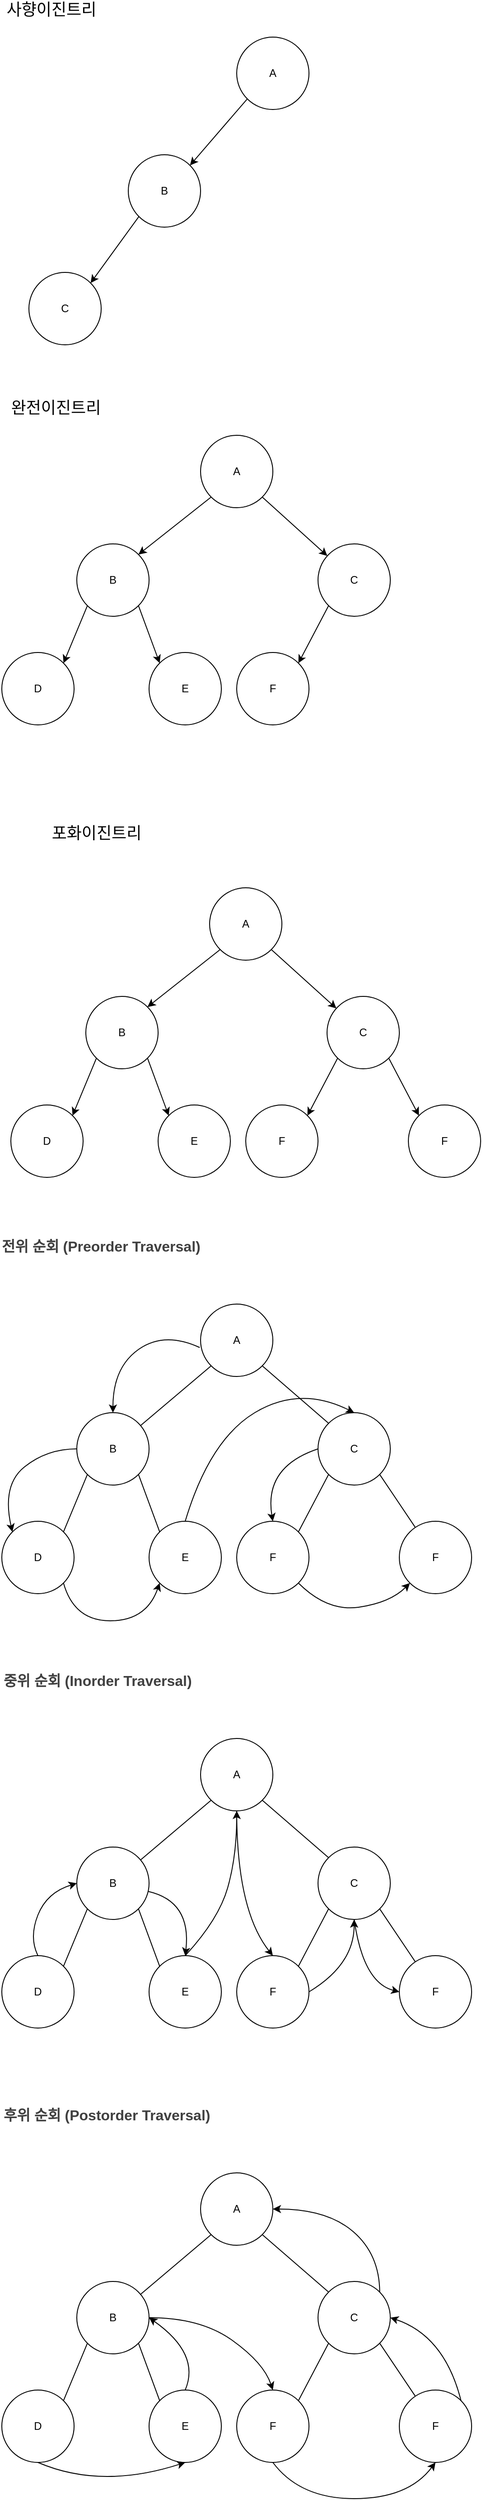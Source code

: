 <mxfile version="14.4.3" type="device"><diagram id="2rQoj_M6a8H4B2dlfiXq" name="페이지-1"><mxGraphModel dx="1185" dy="685" grid="1" gridSize="10" guides="1" tooltips="1" connect="1" arrows="1" fold="1" page="1" pageScale="1" pageWidth="1169" pageHeight="827" math="0" shadow="0"><root><mxCell id="0"/><mxCell id="1" parent="0"/><mxCell id="6jo7EXNDekc1ntAcf9xk-2" value="&lt;font style=&quot;font-size: 18px&quot;&gt;사향이진트리&lt;/font&gt;" style="text;html=1;strokeColor=none;fillColor=none;align=center;verticalAlign=middle;whiteSpace=wrap;rounded=0;" parent="1" vertex="1"><mxGeometry x="40" y="40" width="110" height="20" as="geometry"/></mxCell><mxCell id="6jo7EXNDekc1ntAcf9xk-3" value="&lt;font style=&quot;font-size: 18px&quot;&gt;포화이진트리&lt;/font&gt;" style="text;html=1;strokeColor=none;fillColor=none;align=center;verticalAlign=middle;whiteSpace=wrap;rounded=0;" parent="1" vertex="1"><mxGeometry x="87" y="950" width="116" height="20" as="geometry"/></mxCell><mxCell id="6jo7EXNDekc1ntAcf9xk-4" value="&lt;font style=&quot;font-size: 18px&quot;&gt;완전이진트리&lt;/font&gt;" style="text;html=1;strokeColor=none;fillColor=none;align=center;verticalAlign=middle;whiteSpace=wrap;rounded=0;" parent="1" vertex="1"><mxGeometry x="40" y="480" width="120" height="20" as="geometry"/></mxCell><mxCell id="6jo7EXNDekc1ntAcf9xk-7" value="A" style="ellipse;whiteSpace=wrap;html=1;aspect=fixed;" parent="1" vertex="1"><mxGeometry x="300" y="80" width="80" height="80" as="geometry"/></mxCell><mxCell id="6jo7EXNDekc1ntAcf9xk-8" value="B" style="ellipse;whiteSpace=wrap;html=1;aspect=fixed;" parent="1" vertex="1"><mxGeometry x="180" y="210" width="80" height="80" as="geometry"/></mxCell><mxCell id="6jo7EXNDekc1ntAcf9xk-9" value="C" style="ellipse;whiteSpace=wrap;html=1;aspect=fixed;" parent="1" vertex="1"><mxGeometry x="70" y="340" width="80" height="80" as="geometry"/></mxCell><mxCell id="6jo7EXNDekc1ntAcf9xk-12" value="" style="endArrow=classic;html=1;entryX=1;entryY=0;entryDx=0;entryDy=0;exitX=0;exitY=1;exitDx=0;exitDy=0;" parent="1" source="6jo7EXNDekc1ntAcf9xk-7" target="6jo7EXNDekc1ntAcf9xk-8" edge="1"><mxGeometry width="50" height="50" relative="1" as="geometry"><mxPoint x="390" y="270" as="sourcePoint"/><mxPoint x="440" y="220" as="targetPoint"/></mxGeometry></mxCell><mxCell id="6jo7EXNDekc1ntAcf9xk-13" value="" style="endArrow=classic;html=1;entryX=1;entryY=0;entryDx=0;entryDy=0;exitX=0;exitY=1;exitDx=0;exitDy=0;" parent="1" source="6jo7EXNDekc1ntAcf9xk-8" target="6jo7EXNDekc1ntAcf9xk-9" edge="1"><mxGeometry width="50" height="50" relative="1" as="geometry"><mxPoint x="321.716" y="158.284" as="sourcePoint"/><mxPoint x="258.284" y="231.716" as="targetPoint"/></mxGeometry></mxCell><mxCell id="6jo7EXNDekc1ntAcf9xk-14" value="A" style="ellipse;whiteSpace=wrap;html=1;aspect=fixed;" parent="1" vertex="1"><mxGeometry x="260" y="520" width="80" height="80" as="geometry"/></mxCell><mxCell id="6jo7EXNDekc1ntAcf9xk-15" value="B" style="ellipse;whiteSpace=wrap;html=1;aspect=fixed;" parent="1" vertex="1"><mxGeometry x="123" y="640" width="80" height="80" as="geometry"/></mxCell><mxCell id="6jo7EXNDekc1ntAcf9xk-17" value="" style="endArrow=classic;html=1;entryX=1;entryY=0;entryDx=0;entryDy=0;exitX=0;exitY=1;exitDx=0;exitDy=0;" parent="1" source="6jo7EXNDekc1ntAcf9xk-14" target="6jo7EXNDekc1ntAcf9xk-15" edge="1"><mxGeometry width="50" height="50" relative="1" as="geometry"><mxPoint x="390" y="870" as="sourcePoint"/><mxPoint x="440" y="820" as="targetPoint"/></mxGeometry></mxCell><mxCell id="6jo7EXNDekc1ntAcf9xk-18" value="C" style="ellipse;whiteSpace=wrap;html=1;aspect=fixed;" parent="1" vertex="1"><mxGeometry x="390" y="640" width="80" height="80" as="geometry"/></mxCell><mxCell id="6jo7EXNDekc1ntAcf9xk-20" value="" style="endArrow=classic;html=1;exitX=1;exitY=1;exitDx=0;exitDy=0;" parent="1" source="6jo7EXNDekc1ntAcf9xk-14" target="6jo7EXNDekc1ntAcf9xk-18" edge="1"><mxGeometry width="50" height="50" relative="1" as="geometry"><mxPoint x="251.716" y="598.284" as="sourcePoint"/><mxPoint x="201.284" y="661.716" as="targetPoint"/></mxGeometry></mxCell><mxCell id="6jo7EXNDekc1ntAcf9xk-21" value="D" style="ellipse;whiteSpace=wrap;html=1;aspect=fixed;" parent="1" vertex="1"><mxGeometry x="40" y="760" width="80" height="80" as="geometry"/></mxCell><mxCell id="6jo7EXNDekc1ntAcf9xk-22" value="" style="endArrow=classic;html=1;entryX=1;entryY=0;entryDx=0;entryDy=0;exitX=0;exitY=1;exitDx=0;exitDy=0;" parent="1" source="6jo7EXNDekc1ntAcf9xk-15" target="6jo7EXNDekc1ntAcf9xk-21" edge="1"><mxGeometry width="50" height="50" relative="1" as="geometry"><mxPoint x="251.716" y="598.284" as="sourcePoint"/><mxPoint x="201.284" y="661.716" as="targetPoint"/></mxGeometry></mxCell><mxCell id="6jo7EXNDekc1ntAcf9xk-23" value="E" style="ellipse;whiteSpace=wrap;html=1;aspect=fixed;" parent="1" vertex="1"><mxGeometry x="203" y="760" width="80" height="80" as="geometry"/></mxCell><mxCell id="6jo7EXNDekc1ntAcf9xk-24" value="" style="endArrow=classic;html=1;entryX=0;entryY=0;entryDx=0;entryDy=0;exitX=1;exitY=1;exitDx=0;exitDy=0;" parent="1" source="6jo7EXNDekc1ntAcf9xk-15" target="6jo7EXNDekc1ntAcf9xk-23" edge="1"><mxGeometry width="50" height="50" relative="1" as="geometry"><mxPoint x="251.716" y="598.284" as="sourcePoint"/><mxPoint x="201.284" y="661.716" as="targetPoint"/></mxGeometry></mxCell><mxCell id="6jo7EXNDekc1ntAcf9xk-25" value="F" style="ellipse;whiteSpace=wrap;html=1;aspect=fixed;" parent="1" vertex="1"><mxGeometry x="300" y="760" width="80" height="80" as="geometry"/></mxCell><mxCell id="6jo7EXNDekc1ntAcf9xk-26" value="" style="endArrow=classic;html=1;exitX=0;exitY=1;exitDx=0;exitDy=0;entryX=1;entryY=0;entryDx=0;entryDy=0;" parent="1" source="6jo7EXNDekc1ntAcf9xk-18" target="6jo7EXNDekc1ntAcf9xk-25" edge="1"><mxGeometry width="50" height="50" relative="1" as="geometry"><mxPoint x="338.284" y="598.284" as="sourcePoint"/><mxPoint x="410.283" y="663.225" as="targetPoint"/></mxGeometry></mxCell><mxCell id="6jo7EXNDekc1ntAcf9xk-27" value="A" style="ellipse;whiteSpace=wrap;html=1;aspect=fixed;" parent="1" vertex="1"><mxGeometry x="270" y="1020" width="80" height="80" as="geometry"/></mxCell><mxCell id="6jo7EXNDekc1ntAcf9xk-28" value="B" style="ellipse;whiteSpace=wrap;html=1;aspect=fixed;" parent="1" vertex="1"><mxGeometry x="133" y="1140" width="80" height="80" as="geometry"/></mxCell><mxCell id="6jo7EXNDekc1ntAcf9xk-29" value="" style="endArrow=classic;html=1;entryX=1;entryY=0;entryDx=0;entryDy=0;exitX=0;exitY=1;exitDx=0;exitDy=0;" parent="1" source="6jo7EXNDekc1ntAcf9xk-27" target="6jo7EXNDekc1ntAcf9xk-28" edge="1"><mxGeometry width="50" height="50" relative="1" as="geometry"><mxPoint x="400" y="1370" as="sourcePoint"/><mxPoint x="450" y="1320" as="targetPoint"/></mxGeometry></mxCell><mxCell id="6jo7EXNDekc1ntAcf9xk-30" value="C" style="ellipse;whiteSpace=wrap;html=1;aspect=fixed;" parent="1" vertex="1"><mxGeometry x="400" y="1140" width="80" height="80" as="geometry"/></mxCell><mxCell id="6jo7EXNDekc1ntAcf9xk-31" value="" style="endArrow=classic;html=1;exitX=1;exitY=1;exitDx=0;exitDy=0;" parent="1" source="6jo7EXNDekc1ntAcf9xk-27" target="6jo7EXNDekc1ntAcf9xk-30" edge="1"><mxGeometry width="50" height="50" relative="1" as="geometry"><mxPoint x="261.716" y="1098.284" as="sourcePoint"/><mxPoint x="211.284" y="1161.716" as="targetPoint"/></mxGeometry></mxCell><mxCell id="6jo7EXNDekc1ntAcf9xk-32" value="D" style="ellipse;whiteSpace=wrap;html=1;aspect=fixed;" parent="1" vertex="1"><mxGeometry x="50" y="1260" width="80" height="80" as="geometry"/></mxCell><mxCell id="6jo7EXNDekc1ntAcf9xk-33" value="" style="endArrow=classic;html=1;entryX=1;entryY=0;entryDx=0;entryDy=0;exitX=0;exitY=1;exitDx=0;exitDy=0;" parent="1" source="6jo7EXNDekc1ntAcf9xk-28" target="6jo7EXNDekc1ntAcf9xk-32" edge="1"><mxGeometry width="50" height="50" relative="1" as="geometry"><mxPoint x="261.716" y="1098.284" as="sourcePoint"/><mxPoint x="211.284" y="1161.716" as="targetPoint"/></mxGeometry></mxCell><mxCell id="6jo7EXNDekc1ntAcf9xk-34" value="E" style="ellipse;whiteSpace=wrap;html=1;aspect=fixed;" parent="1" vertex="1"><mxGeometry x="213" y="1260" width="80" height="80" as="geometry"/></mxCell><mxCell id="6jo7EXNDekc1ntAcf9xk-35" value="" style="endArrow=classic;html=1;entryX=0;entryY=0;entryDx=0;entryDy=0;exitX=1;exitY=1;exitDx=0;exitDy=0;" parent="1" source="6jo7EXNDekc1ntAcf9xk-28" target="6jo7EXNDekc1ntAcf9xk-34" edge="1"><mxGeometry width="50" height="50" relative="1" as="geometry"><mxPoint x="261.716" y="1098.284" as="sourcePoint"/><mxPoint x="211.284" y="1161.716" as="targetPoint"/></mxGeometry></mxCell><mxCell id="6jo7EXNDekc1ntAcf9xk-36" value="F" style="ellipse;whiteSpace=wrap;html=1;aspect=fixed;" parent="1" vertex="1"><mxGeometry x="310" y="1260" width="80" height="80" as="geometry"/></mxCell><mxCell id="6jo7EXNDekc1ntAcf9xk-37" value="" style="endArrow=classic;html=1;exitX=0;exitY=1;exitDx=0;exitDy=0;entryX=1;entryY=0;entryDx=0;entryDy=0;" parent="1" source="6jo7EXNDekc1ntAcf9xk-30" target="6jo7EXNDekc1ntAcf9xk-36" edge="1"><mxGeometry width="50" height="50" relative="1" as="geometry"><mxPoint x="348.284" y="1098.284" as="sourcePoint"/><mxPoint x="420.283" y="1163.225" as="targetPoint"/></mxGeometry></mxCell><mxCell id="6jo7EXNDekc1ntAcf9xk-38" value="F" style="ellipse;whiteSpace=wrap;html=1;aspect=fixed;" parent="1" vertex="1"><mxGeometry x="490" y="1260" width="80" height="80" as="geometry"/></mxCell><mxCell id="6jo7EXNDekc1ntAcf9xk-39" value="" style="endArrow=classic;html=1;exitX=1;exitY=1;exitDx=0;exitDy=0;entryX=0;entryY=0;entryDx=0;entryDy=0;" parent="1" source="6jo7EXNDekc1ntAcf9xk-30" target="6jo7EXNDekc1ntAcf9xk-38" edge="1"><mxGeometry width="50" height="50" relative="1" as="geometry"><mxPoint x="421.716" y="1218.284" as="sourcePoint"/><mxPoint x="388.284" y="1281.716" as="targetPoint"/></mxGeometry></mxCell><mxCell id="UboHFEx6EMPJCUW3deX1-1" value="&lt;b style=&quot;box-sizing: inherit; font-weight: bold; color: rgb(64, 64, 64); font-family: &amp;quot;pt serif&amp;quot;, sans-serif; font-size: 16px; font-style: normal; letter-spacing: normal; text-indent: 0px; text-transform: none; word-spacing: 0px; background-color: rgb(255, 255, 255);&quot;&gt;전위 순회 (Preorder Traversal)&lt;/b&gt;" style="text;whiteSpace=wrap;html=1;" vertex="1" parent="1"><mxGeometry x="38" y="1400" width="250" height="30" as="geometry"/></mxCell><mxCell id="UboHFEx6EMPJCUW3deX1-2" value="A" style="ellipse;whiteSpace=wrap;html=1;aspect=fixed;" vertex="1" parent="1"><mxGeometry x="260" y="1480" width="80" height="80" as="geometry"/></mxCell><mxCell id="UboHFEx6EMPJCUW3deX1-3" value="B" style="ellipse;whiteSpace=wrap;html=1;aspect=fixed;" vertex="1" parent="1"><mxGeometry x="123" y="1600" width="80" height="80" as="geometry"/></mxCell><mxCell id="UboHFEx6EMPJCUW3deX1-5" value="C" style="ellipse;whiteSpace=wrap;html=1;aspect=fixed;" vertex="1" parent="1"><mxGeometry x="390" y="1600" width="80" height="80" as="geometry"/></mxCell><mxCell id="UboHFEx6EMPJCUW3deX1-7" value="D" style="ellipse;whiteSpace=wrap;html=1;aspect=fixed;" vertex="1" parent="1"><mxGeometry x="40" y="1720" width="80" height="80" as="geometry"/></mxCell><mxCell id="UboHFEx6EMPJCUW3deX1-9" value="E" style="ellipse;whiteSpace=wrap;html=1;aspect=fixed;" vertex="1" parent="1"><mxGeometry x="203" y="1720" width="80" height="80" as="geometry"/></mxCell><mxCell id="UboHFEx6EMPJCUW3deX1-11" value="F" style="ellipse;whiteSpace=wrap;html=1;aspect=fixed;" vertex="1" parent="1"><mxGeometry x="300" y="1720" width="80" height="80" as="geometry"/></mxCell><mxCell id="UboHFEx6EMPJCUW3deX1-13" value="F" style="ellipse;whiteSpace=wrap;html=1;aspect=fixed;" vertex="1" parent="1"><mxGeometry x="480" y="1720" width="80" height="80" as="geometry"/></mxCell><mxCell id="UboHFEx6EMPJCUW3deX1-15" value="" style="endArrow=none;html=1;entryX=0;entryY=1;entryDx=0;entryDy=0;" edge="1" parent="1" source="UboHFEx6EMPJCUW3deX1-3" target="UboHFEx6EMPJCUW3deX1-2"><mxGeometry width="50" height="50" relative="1" as="geometry"><mxPoint x="560" y="1750" as="sourcePoint"/><mxPoint x="610" y="1700" as="targetPoint"/></mxGeometry></mxCell><mxCell id="UboHFEx6EMPJCUW3deX1-16" value="" style="endArrow=none;html=1;entryX=0;entryY=1;entryDx=0;entryDy=0;exitX=1;exitY=0;exitDx=0;exitDy=0;" edge="1" parent="1" source="UboHFEx6EMPJCUW3deX1-7" target="UboHFEx6EMPJCUW3deX1-3"><mxGeometry width="50" height="50" relative="1" as="geometry"><mxPoint x="203.589" y="1624.226" as="sourcePoint"/><mxPoint x="281.716" y="1558.284" as="targetPoint"/></mxGeometry></mxCell><mxCell id="UboHFEx6EMPJCUW3deX1-17" value="" style="endArrow=none;html=1;entryX=1;entryY=1;entryDx=0;entryDy=0;exitX=0;exitY=0;exitDx=0;exitDy=0;" edge="1" parent="1" source="UboHFEx6EMPJCUW3deX1-9" target="UboHFEx6EMPJCUW3deX1-3"><mxGeometry width="50" height="50" relative="1" as="geometry"><mxPoint x="118.284" y="1741.716" as="sourcePoint"/><mxPoint x="144.716" y="1678.284" as="targetPoint"/></mxGeometry></mxCell><mxCell id="UboHFEx6EMPJCUW3deX1-18" value="" style="endArrow=none;html=1;entryX=1;entryY=1;entryDx=0;entryDy=0;exitX=0;exitY=0;exitDx=0;exitDy=0;" edge="1" parent="1" source="UboHFEx6EMPJCUW3deX1-5" target="UboHFEx6EMPJCUW3deX1-2"><mxGeometry width="50" height="50" relative="1" as="geometry"><mxPoint x="224.716" y="1741.716" as="sourcePoint"/><mxPoint x="201.284" y="1678.284" as="targetPoint"/></mxGeometry></mxCell><mxCell id="UboHFEx6EMPJCUW3deX1-19" value="" style="endArrow=none;html=1;entryX=0;entryY=1;entryDx=0;entryDy=0;exitX=1;exitY=0;exitDx=0;exitDy=0;" edge="1" parent="1" source="UboHFEx6EMPJCUW3deX1-11" target="UboHFEx6EMPJCUW3deX1-5"><mxGeometry width="50" height="50" relative="1" as="geometry"><mxPoint x="411.716" y="1621.716" as="sourcePoint"/><mxPoint x="338.284" y="1558.284" as="targetPoint"/></mxGeometry></mxCell><mxCell id="UboHFEx6EMPJCUW3deX1-20" value="" style="endArrow=none;html=1;exitX=1;exitY=1;exitDx=0;exitDy=0;" edge="1" parent="1" source="UboHFEx6EMPJCUW3deX1-5" target="UboHFEx6EMPJCUW3deX1-13"><mxGeometry width="50" height="50" relative="1" as="geometry"><mxPoint x="411.716" y="1621.716" as="sourcePoint"/><mxPoint x="338.284" y="1558.284" as="targetPoint"/></mxGeometry></mxCell><mxCell id="UboHFEx6EMPJCUW3deX1-21" value="" style="curved=1;endArrow=classic;html=1;exitX=-0.012;exitY=0.6;exitDx=0;exitDy=0;exitPerimeter=0;entryX=0.5;entryY=0;entryDx=0;entryDy=0;" edge="1" parent="1" source="UboHFEx6EMPJCUW3deX1-2" target="UboHFEx6EMPJCUW3deX1-3"><mxGeometry width="50" height="50" relative="1" as="geometry"><mxPoint x="560" y="1750" as="sourcePoint"/><mxPoint x="610" y="1700" as="targetPoint"/><Array as="points"><mxPoint x="220" y="1510"/><mxPoint x="163" y="1550"/></Array></mxGeometry></mxCell><mxCell id="UboHFEx6EMPJCUW3deX1-22" value="" style="curved=1;endArrow=classic;html=1;exitX=0;exitY=0.5;exitDx=0;exitDy=0;entryX=0;entryY=0;entryDx=0;entryDy=0;" edge="1" parent="1" source="UboHFEx6EMPJCUW3deX1-3" target="UboHFEx6EMPJCUW3deX1-7"><mxGeometry width="50" height="50" relative="1" as="geometry"><mxPoint x="106.04" y="1638" as="sourcePoint"/><mxPoint x="10" y="1710" as="targetPoint"/><Array as="points"><mxPoint x="90" y="1640"/><mxPoint x="40" y="1680"/></Array></mxGeometry></mxCell><mxCell id="UboHFEx6EMPJCUW3deX1-25" value="" style="curved=1;endArrow=classic;html=1;entryX=0;entryY=1;entryDx=0;entryDy=0;exitX=1;exitY=1;exitDx=0;exitDy=0;" edge="1" parent="1" source="UboHFEx6EMPJCUW3deX1-7" target="UboHFEx6EMPJCUW3deX1-9"><mxGeometry width="50" height="50" relative="1" as="geometry"><mxPoint x="120" y="1830" as="sourcePoint"/><mxPoint x="180" y="1830" as="targetPoint"/><Array as="points"><mxPoint x="120" y="1830"/><mxPoint x="200" y="1830"/></Array></mxGeometry></mxCell><mxCell id="UboHFEx6EMPJCUW3deX1-26" value="" style="curved=1;endArrow=classic;html=1;exitX=0.5;exitY=0;exitDx=0;exitDy=0;entryX=0.5;entryY=0;entryDx=0;entryDy=0;" edge="1" parent="1" source="UboHFEx6EMPJCUW3deX1-9" target="UboHFEx6EMPJCUW3deX1-5"><mxGeometry width="50" height="50" relative="1" as="geometry"><mxPoint x="560" y="1750" as="sourcePoint"/><mxPoint x="610" y="1700" as="targetPoint"/><Array as="points"><mxPoint x="270" y="1630"/><mxPoint x="370" y="1570"/></Array></mxGeometry></mxCell><mxCell id="UboHFEx6EMPJCUW3deX1-27" value="" style="curved=1;endArrow=classic;html=1;exitX=0;exitY=0.5;exitDx=0;exitDy=0;entryX=0.5;entryY=0;entryDx=0;entryDy=0;" edge="1" parent="1" source="UboHFEx6EMPJCUW3deX1-5" target="UboHFEx6EMPJCUW3deX1-11"><mxGeometry width="50" height="50" relative="1" as="geometry"><mxPoint x="330" y="1535" as="sourcePoint"/><mxPoint x="330" y="1745" as="targetPoint"/><Array as="points"><mxPoint x="330" y="1660"/></Array></mxGeometry></mxCell><mxCell id="UboHFEx6EMPJCUW3deX1-28" value="" style="curved=1;endArrow=classic;html=1;exitX=1;exitY=1;exitDx=0;exitDy=0;entryX=0;entryY=1;entryDx=0;entryDy=0;" edge="1" parent="1" source="UboHFEx6EMPJCUW3deX1-11" target="UboHFEx6EMPJCUW3deX1-13"><mxGeometry width="50" height="50" relative="1" as="geometry"><mxPoint x="560" y="1750" as="sourcePoint"/><mxPoint x="560" y="1810" as="targetPoint"/><Array as="points"><mxPoint x="400" y="1820"/><mxPoint x="470" y="1810"/></Array></mxGeometry></mxCell><mxCell id="UboHFEx6EMPJCUW3deX1-29" value="A" style="ellipse;whiteSpace=wrap;html=1;aspect=fixed;" vertex="1" parent="1"><mxGeometry x="260" y="1960" width="80" height="80" as="geometry"/></mxCell><mxCell id="UboHFEx6EMPJCUW3deX1-30" value="B" style="ellipse;whiteSpace=wrap;html=1;aspect=fixed;" vertex="1" parent="1"><mxGeometry x="123" y="2080" width="80" height="80" as="geometry"/></mxCell><mxCell id="UboHFEx6EMPJCUW3deX1-31" value="C" style="ellipse;whiteSpace=wrap;html=1;aspect=fixed;" vertex="1" parent="1"><mxGeometry x="390" y="2080" width="80" height="80" as="geometry"/></mxCell><mxCell id="UboHFEx6EMPJCUW3deX1-32" value="D" style="ellipse;whiteSpace=wrap;html=1;aspect=fixed;" vertex="1" parent="1"><mxGeometry x="40" y="2200" width="80" height="80" as="geometry"/></mxCell><mxCell id="UboHFEx6EMPJCUW3deX1-33" value="E" style="ellipse;whiteSpace=wrap;html=1;aspect=fixed;" vertex="1" parent="1"><mxGeometry x="203" y="2200" width="80" height="80" as="geometry"/></mxCell><mxCell id="UboHFEx6EMPJCUW3deX1-34" value="F" style="ellipse;whiteSpace=wrap;html=1;aspect=fixed;" vertex="1" parent="1"><mxGeometry x="300" y="2200" width="80" height="80" as="geometry"/></mxCell><mxCell id="UboHFEx6EMPJCUW3deX1-35" value="F" style="ellipse;whiteSpace=wrap;html=1;aspect=fixed;" vertex="1" parent="1"><mxGeometry x="480" y="2200" width="80" height="80" as="geometry"/></mxCell><mxCell id="UboHFEx6EMPJCUW3deX1-36" value="" style="endArrow=none;html=1;entryX=0;entryY=1;entryDx=0;entryDy=0;" edge="1" source="UboHFEx6EMPJCUW3deX1-30" target="UboHFEx6EMPJCUW3deX1-29" parent="1"><mxGeometry width="50" height="50" relative="1" as="geometry"><mxPoint x="560" y="2230" as="sourcePoint"/><mxPoint x="610" y="2180" as="targetPoint"/></mxGeometry></mxCell><mxCell id="UboHFEx6EMPJCUW3deX1-37" value="" style="endArrow=none;html=1;entryX=0;entryY=1;entryDx=0;entryDy=0;exitX=1;exitY=0;exitDx=0;exitDy=0;" edge="1" source="UboHFEx6EMPJCUW3deX1-32" target="UboHFEx6EMPJCUW3deX1-30" parent="1"><mxGeometry width="50" height="50" relative="1" as="geometry"><mxPoint x="203.589" y="2104.226" as="sourcePoint"/><mxPoint x="281.716" y="2038.284" as="targetPoint"/></mxGeometry></mxCell><mxCell id="UboHFEx6EMPJCUW3deX1-38" value="" style="endArrow=none;html=1;entryX=1;entryY=1;entryDx=0;entryDy=0;exitX=0;exitY=0;exitDx=0;exitDy=0;" edge="1" source="UboHFEx6EMPJCUW3deX1-33" target="UboHFEx6EMPJCUW3deX1-30" parent="1"><mxGeometry width="50" height="50" relative="1" as="geometry"><mxPoint x="118.284" y="2221.716" as="sourcePoint"/><mxPoint x="144.716" y="2158.284" as="targetPoint"/></mxGeometry></mxCell><mxCell id="UboHFEx6EMPJCUW3deX1-39" value="" style="endArrow=none;html=1;entryX=1;entryY=1;entryDx=0;entryDy=0;exitX=0;exitY=0;exitDx=0;exitDy=0;" edge="1" source="UboHFEx6EMPJCUW3deX1-31" target="UboHFEx6EMPJCUW3deX1-29" parent="1"><mxGeometry width="50" height="50" relative="1" as="geometry"><mxPoint x="224.716" y="2221.716" as="sourcePoint"/><mxPoint x="201.284" y="2158.284" as="targetPoint"/></mxGeometry></mxCell><mxCell id="UboHFEx6EMPJCUW3deX1-40" value="" style="endArrow=none;html=1;entryX=0;entryY=1;entryDx=0;entryDy=0;exitX=1;exitY=0;exitDx=0;exitDy=0;" edge="1" source="UboHFEx6EMPJCUW3deX1-34" target="UboHFEx6EMPJCUW3deX1-31" parent="1"><mxGeometry width="50" height="50" relative="1" as="geometry"><mxPoint x="411.716" y="2101.716" as="sourcePoint"/><mxPoint x="338.284" y="2038.284" as="targetPoint"/></mxGeometry></mxCell><mxCell id="UboHFEx6EMPJCUW3deX1-41" value="" style="endArrow=none;html=1;exitX=1;exitY=1;exitDx=0;exitDy=0;" edge="1" source="UboHFEx6EMPJCUW3deX1-31" target="UboHFEx6EMPJCUW3deX1-35" parent="1"><mxGeometry width="50" height="50" relative="1" as="geometry"><mxPoint x="411.716" y="2101.716" as="sourcePoint"/><mxPoint x="338.284" y="2038.284" as="targetPoint"/></mxGeometry></mxCell><mxCell id="UboHFEx6EMPJCUW3deX1-48" value="&lt;b style=&quot;box-sizing: inherit; font-weight: bold; color: rgb(64, 64, 64); font-family: &amp;quot;pt serif&amp;quot;, sans-serif; font-size: 16px; font-style: normal; letter-spacing: normal; text-indent: 0px; text-transform: none; word-spacing: 0px; background-color: rgb(255, 255, 255);&quot;&gt;중위 순회&amp;nbsp;&lt;/b&gt;&lt;b style=&quot;box-sizing: inherit; font-weight: bold; color: rgb(64, 64, 64); font-family: &amp;quot;pt serif&amp;quot;, sans-serif; font-size: 16px; font-style: normal; letter-spacing: normal; text-indent: 0px; text-transform: none; word-spacing: 0px; background-color: rgb(255, 255, 255);&quot;&gt;(Inorder Traversal)&lt;/b&gt;" style="text;whiteSpace=wrap;html=1;" vertex="1" parent="1"><mxGeometry x="40" y="1880" width="240" height="30" as="geometry"/></mxCell><mxCell id="UboHFEx6EMPJCUW3deX1-49" value="A" style="ellipse;whiteSpace=wrap;html=1;aspect=fixed;" vertex="1" parent="1"><mxGeometry x="260" y="2440" width="80" height="80" as="geometry"/></mxCell><mxCell id="UboHFEx6EMPJCUW3deX1-50" value="B" style="ellipse;whiteSpace=wrap;html=1;aspect=fixed;" vertex="1" parent="1"><mxGeometry x="123" y="2560" width="80" height="80" as="geometry"/></mxCell><mxCell id="UboHFEx6EMPJCUW3deX1-51" value="C" style="ellipse;whiteSpace=wrap;html=1;aspect=fixed;" vertex="1" parent="1"><mxGeometry x="390" y="2560" width="80" height="80" as="geometry"/></mxCell><mxCell id="UboHFEx6EMPJCUW3deX1-52" value="D" style="ellipse;whiteSpace=wrap;html=1;aspect=fixed;" vertex="1" parent="1"><mxGeometry x="40" y="2680" width="80" height="80" as="geometry"/></mxCell><mxCell id="UboHFEx6EMPJCUW3deX1-53" value="E" style="ellipse;whiteSpace=wrap;html=1;aspect=fixed;" vertex="1" parent="1"><mxGeometry x="203" y="2680" width="80" height="80" as="geometry"/></mxCell><mxCell id="UboHFEx6EMPJCUW3deX1-54" value="F" style="ellipse;whiteSpace=wrap;html=1;aspect=fixed;" vertex="1" parent="1"><mxGeometry x="300" y="2680" width="80" height="80" as="geometry"/></mxCell><mxCell id="UboHFEx6EMPJCUW3deX1-55" value="F" style="ellipse;whiteSpace=wrap;html=1;aspect=fixed;" vertex="1" parent="1"><mxGeometry x="480" y="2680" width="80" height="80" as="geometry"/></mxCell><mxCell id="UboHFEx6EMPJCUW3deX1-56" value="" style="endArrow=none;html=1;entryX=0;entryY=1;entryDx=0;entryDy=0;" edge="1" source="UboHFEx6EMPJCUW3deX1-50" target="UboHFEx6EMPJCUW3deX1-49" parent="1"><mxGeometry width="50" height="50" relative="1" as="geometry"><mxPoint x="560" y="2710" as="sourcePoint"/><mxPoint x="610" y="2660" as="targetPoint"/></mxGeometry></mxCell><mxCell id="UboHFEx6EMPJCUW3deX1-57" value="" style="endArrow=none;html=1;entryX=0;entryY=1;entryDx=0;entryDy=0;exitX=1;exitY=0;exitDx=0;exitDy=0;" edge="1" source="UboHFEx6EMPJCUW3deX1-52" target="UboHFEx6EMPJCUW3deX1-50" parent="1"><mxGeometry width="50" height="50" relative="1" as="geometry"><mxPoint x="203.589" y="2584.226" as="sourcePoint"/><mxPoint x="281.716" y="2518.284" as="targetPoint"/></mxGeometry></mxCell><mxCell id="UboHFEx6EMPJCUW3deX1-58" value="" style="endArrow=none;html=1;entryX=1;entryY=1;entryDx=0;entryDy=0;exitX=0;exitY=0;exitDx=0;exitDy=0;" edge="1" source="UboHFEx6EMPJCUW3deX1-53" target="UboHFEx6EMPJCUW3deX1-50" parent="1"><mxGeometry width="50" height="50" relative="1" as="geometry"><mxPoint x="118.284" y="2701.716" as="sourcePoint"/><mxPoint x="144.716" y="2638.284" as="targetPoint"/></mxGeometry></mxCell><mxCell id="UboHFEx6EMPJCUW3deX1-59" value="" style="endArrow=none;html=1;entryX=1;entryY=1;entryDx=0;entryDy=0;exitX=0;exitY=0;exitDx=0;exitDy=0;" edge="1" source="UboHFEx6EMPJCUW3deX1-51" target="UboHFEx6EMPJCUW3deX1-49" parent="1"><mxGeometry width="50" height="50" relative="1" as="geometry"><mxPoint x="224.716" y="2701.716" as="sourcePoint"/><mxPoint x="201.284" y="2638.284" as="targetPoint"/></mxGeometry></mxCell><mxCell id="UboHFEx6EMPJCUW3deX1-60" value="" style="endArrow=none;html=1;entryX=0;entryY=1;entryDx=0;entryDy=0;exitX=1;exitY=0;exitDx=0;exitDy=0;" edge="1" source="UboHFEx6EMPJCUW3deX1-54" target="UboHFEx6EMPJCUW3deX1-51" parent="1"><mxGeometry width="50" height="50" relative="1" as="geometry"><mxPoint x="411.716" y="2581.716" as="sourcePoint"/><mxPoint x="338.284" y="2518.284" as="targetPoint"/></mxGeometry></mxCell><mxCell id="UboHFEx6EMPJCUW3deX1-61" value="" style="endArrow=none;html=1;exitX=1;exitY=1;exitDx=0;exitDy=0;" edge="1" source="UboHFEx6EMPJCUW3deX1-51" target="UboHFEx6EMPJCUW3deX1-55" parent="1"><mxGeometry width="50" height="50" relative="1" as="geometry"><mxPoint x="411.716" y="2581.716" as="sourcePoint"/><mxPoint x="338.284" y="2518.284" as="targetPoint"/></mxGeometry></mxCell><mxCell id="UboHFEx6EMPJCUW3deX1-62" value="&lt;b style=&quot;box-sizing: inherit; font-weight: bold; color: rgb(64, 64, 64); font-family: &amp;quot;pt serif&amp;quot;, sans-serif; font-size: 16px; font-style: normal; letter-spacing: normal; text-indent: 0px; text-transform: none; word-spacing: 0px; background-color: rgb(255, 255, 255);&quot;&gt;후위 순회 (Postorder Traversal)&lt;/b&gt;" style="text;whiteSpace=wrap;html=1;" vertex="1" parent="1"><mxGeometry x="40" y="2360" width="260" height="30" as="geometry"/></mxCell><mxCell id="UboHFEx6EMPJCUW3deX1-63" value="" style="curved=1;endArrow=classic;html=1;exitX=0.5;exitY=0;exitDx=0;exitDy=0;entryX=0;entryY=0.5;entryDx=0;entryDy=0;" edge="1" parent="1" source="UboHFEx6EMPJCUW3deX1-32" target="UboHFEx6EMPJCUW3deX1-30"><mxGeometry width="50" height="50" relative="1" as="geometry"><mxPoint x="50" y="2160" as="sourcePoint"/><mxPoint x="100" y="2110" as="targetPoint"/><Array as="points"><mxPoint x="70" y="2180"/><mxPoint x="90" y="2130"/></Array></mxGeometry></mxCell><mxCell id="UboHFEx6EMPJCUW3deX1-64" value="" style="curved=1;endArrow=classic;html=1;entryX=0.5;entryY=0;entryDx=0;entryDy=0;" edge="1" parent="1" source="UboHFEx6EMPJCUW3deX1-30" target="UboHFEx6EMPJCUW3deX1-33"><mxGeometry width="50" height="50" relative="1" as="geometry"><mxPoint x="280" y="2180" as="sourcePoint"/><mxPoint x="420" y="2190" as="targetPoint"/><Array as="points"><mxPoint x="250" y="2140"/></Array></mxGeometry></mxCell><mxCell id="UboHFEx6EMPJCUW3deX1-65" value="" style="curved=1;endArrow=classic;html=1;entryX=0.5;entryY=1;entryDx=0;entryDy=0;exitX=0.5;exitY=0;exitDx=0;exitDy=0;" edge="1" parent="1" source="UboHFEx6EMPJCUW3deX1-33" target="UboHFEx6EMPJCUW3deX1-29"><mxGeometry width="50" height="50" relative="1" as="geometry"><mxPoint x="370" y="2240" as="sourcePoint"/><mxPoint x="420" y="2190" as="targetPoint"/><Array as="points"><mxPoint x="280" y="2160"/><mxPoint x="300" y="2090"/></Array></mxGeometry></mxCell><mxCell id="UboHFEx6EMPJCUW3deX1-66" value="" style="curved=1;endArrow=classic;html=1;exitX=0.5;exitY=1;exitDx=0;exitDy=0;entryX=0.5;entryY=0;entryDx=0;entryDy=0;" edge="1" parent="1" source="UboHFEx6EMPJCUW3deX1-29" target="UboHFEx6EMPJCUW3deX1-34"><mxGeometry width="50" height="50" relative="1" as="geometry"><mxPoint x="370" y="2240" as="sourcePoint"/><mxPoint x="500" y="2320" as="targetPoint"/><Array as="points"><mxPoint x="300" y="2150"/></Array></mxGeometry></mxCell><mxCell id="UboHFEx6EMPJCUW3deX1-67" value="" style="curved=1;endArrow=classic;html=1;entryX=0.5;entryY=1;entryDx=0;entryDy=0;exitX=1;exitY=0.5;exitDx=0;exitDy=0;" edge="1" parent="1" source="UboHFEx6EMPJCUW3deX1-34" target="UboHFEx6EMPJCUW3deX1-31"><mxGeometry width="50" height="50" relative="1" as="geometry"><mxPoint x="370" y="2240" as="sourcePoint"/><mxPoint x="420" y="2190" as="targetPoint"/><Array as="points"><mxPoint x="430" y="2210"/></Array></mxGeometry></mxCell><mxCell id="UboHFEx6EMPJCUW3deX1-68" value="" style="curved=1;endArrow=classic;html=1;exitX=0.5;exitY=1;exitDx=0;exitDy=0;entryX=0;entryY=0.5;entryDx=0;entryDy=0;" edge="1" parent="1" source="UboHFEx6EMPJCUW3deX1-31" target="UboHFEx6EMPJCUW3deX1-35"><mxGeometry width="50" height="50" relative="1" as="geometry"><mxPoint x="430" y="2310" as="sourcePoint"/><mxPoint x="480" y="2260" as="targetPoint"/><Array as="points"><mxPoint x="440" y="2230"/></Array></mxGeometry></mxCell><mxCell id="UboHFEx6EMPJCUW3deX1-69" value="" style="curved=1;endArrow=classic;html=1;exitX=0.5;exitY=1;exitDx=0;exitDy=0;entryX=0.5;entryY=1;entryDx=0;entryDy=0;" edge="1" parent="1" source="UboHFEx6EMPJCUW3deX1-52" target="UboHFEx6EMPJCUW3deX1-53"><mxGeometry width="50" height="50" relative="1" as="geometry"><mxPoint x="138" y="2850" as="sourcePoint"/><mxPoint x="188" y="2800" as="targetPoint"/><Array as="points"><mxPoint x="150" y="2790"/></Array></mxGeometry></mxCell><mxCell id="UboHFEx6EMPJCUW3deX1-70" value="" style="curved=1;endArrow=classic;html=1;entryX=1;entryY=0.5;entryDx=0;entryDy=0;exitX=0.5;exitY=0;exitDx=0;exitDy=0;" edge="1" parent="1" source="UboHFEx6EMPJCUW3deX1-53" target="UboHFEx6EMPJCUW3deX1-50"><mxGeometry width="50" height="50" relative="1" as="geometry"><mxPoint x="280" y="2650" as="sourcePoint"/><mxPoint x="330" y="2600" as="targetPoint"/><Array as="points"><mxPoint x="260" y="2640"/></Array></mxGeometry></mxCell><mxCell id="UboHFEx6EMPJCUW3deX1-71" value="" style="curved=1;endArrow=classic;html=1;exitX=1;exitY=0.5;exitDx=0;exitDy=0;entryX=0.5;entryY=0;entryDx=0;entryDy=0;" edge="1" parent="1" source="UboHFEx6EMPJCUW3deX1-50" target="UboHFEx6EMPJCUW3deX1-54"><mxGeometry width="50" height="50" relative="1" as="geometry"><mxPoint x="370" y="2660" as="sourcePoint"/><mxPoint x="420" y="2610" as="targetPoint"/><Array as="points"><mxPoint x="260" y="2600"/><mxPoint x="330" y="2650"/></Array></mxGeometry></mxCell><mxCell id="UboHFEx6EMPJCUW3deX1-72" value="" style="curved=1;endArrow=classic;html=1;entryX=0.5;entryY=1;entryDx=0;entryDy=0;exitX=0.5;exitY=1;exitDx=0;exitDy=0;" edge="1" parent="1" source="UboHFEx6EMPJCUW3deX1-54" target="UboHFEx6EMPJCUW3deX1-55"><mxGeometry width="50" height="50" relative="1" as="geometry"><mxPoint x="380" y="2840" as="sourcePoint"/><mxPoint x="430" y="2790" as="targetPoint"/><Array as="points"><mxPoint x="370" y="2800"/><mxPoint x="490" y="2800"/></Array></mxGeometry></mxCell><mxCell id="UboHFEx6EMPJCUW3deX1-73" value="" style="curved=1;endArrow=classic;html=1;entryX=1;entryY=0.5;entryDx=0;entryDy=0;exitX=1;exitY=0;exitDx=0;exitDy=0;" edge="1" parent="1" source="UboHFEx6EMPJCUW3deX1-55" target="UboHFEx6EMPJCUW3deX1-51"><mxGeometry width="50" height="50" relative="1" as="geometry"><mxPoint x="570" y="2690" as="sourcePoint"/><mxPoint x="620" y="2640" as="targetPoint"/><Array as="points"><mxPoint x="530" y="2620"/></Array></mxGeometry></mxCell><mxCell id="UboHFEx6EMPJCUW3deX1-74" value="" style="curved=1;endArrow=classic;html=1;entryX=1;entryY=0.5;entryDx=0;entryDy=0;exitX=1;exitY=0;exitDx=0;exitDy=0;" edge="1" parent="1" source="UboHFEx6EMPJCUW3deX1-51" target="UboHFEx6EMPJCUW3deX1-49"><mxGeometry width="50" height="50" relative="1" as="geometry"><mxPoint x="490" y="2550" as="sourcePoint"/><mxPoint x="540" y="2500" as="targetPoint"/><Array as="points"><mxPoint x="458" y="2530"/><mxPoint x="400" y="2480"/></Array></mxGeometry></mxCell></root></mxGraphModel></diagram></mxfile>